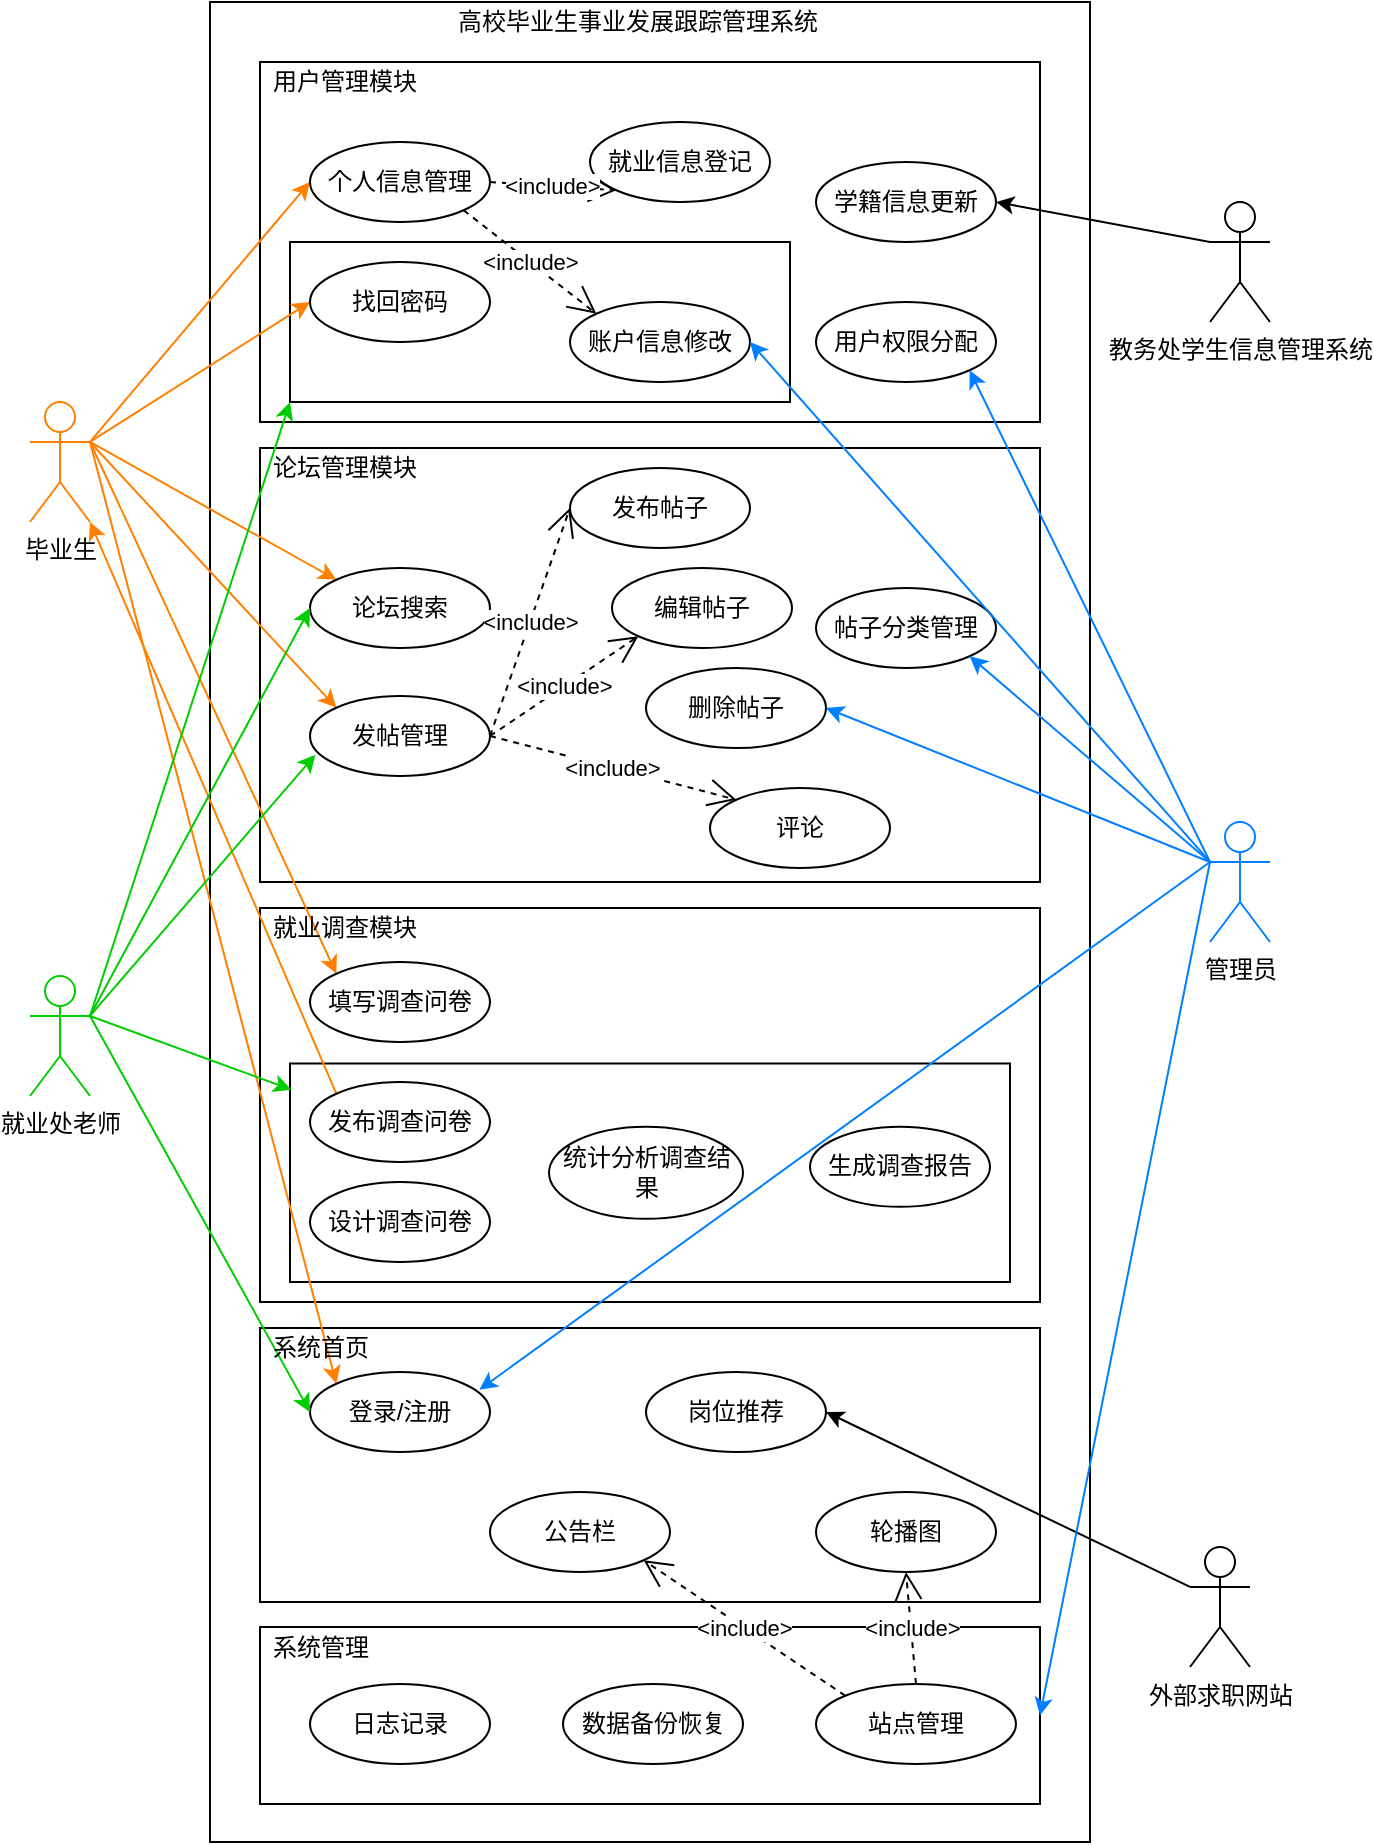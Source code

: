 <mxfile version="21.2.1" type="github">
  <diagram name="第 1 页" id="g3KXtieOOxCh1MCoZwCN">
    <mxGraphModel dx="1034" dy="477" grid="1" gridSize="10" guides="1" tooltips="1" connect="1" arrows="1" fold="1" page="1" pageScale="1" pageWidth="827" pageHeight="1169" math="0" shadow="0">
      <root>
        <mxCell id="0" />
        <mxCell id="1" parent="0" />
        <mxCell id="Fnl4j-Bfntc_kPG88lB9-66" value="" style="rounded=0;whiteSpace=wrap;html=1;" parent="1" vertex="1">
          <mxGeometry x="200" y="50" width="440" height="920" as="geometry" />
        </mxCell>
        <mxCell id="Fnl4j-Bfntc_kPG88lB9-27" value="" style="rounded=0;whiteSpace=wrap;html=1;" parent="1" vertex="1">
          <mxGeometry x="225" y="80" width="390" height="180" as="geometry" />
        </mxCell>
        <mxCell id="Fnl4j-Bfntc_kPG88lB9-40" value="" style="rounded=0;whiteSpace=wrap;html=1;" parent="1" vertex="1">
          <mxGeometry x="240" y="170" width="250" height="80" as="geometry" />
        </mxCell>
        <mxCell id="Fnl4j-Bfntc_kPG88lB9-31" value="" style="rounded=0;whiteSpace=wrap;html=1;" parent="1" vertex="1">
          <mxGeometry x="225" y="503" width="390" height="197" as="geometry" />
        </mxCell>
        <mxCell id="Fnl4j-Bfntc_kPG88lB9-37" value="" style="rounded=0;whiteSpace=wrap;html=1;" parent="1" vertex="1">
          <mxGeometry x="240" y="580.75" width="360" height="109.25" as="geometry" />
        </mxCell>
        <mxCell id="Fnl4j-Bfntc_kPG88lB9-35" value="" style="rounded=0;whiteSpace=wrap;html=1;" parent="1" vertex="1">
          <mxGeometry x="225" y="862.5" width="390" height="88.5" as="geometry" />
        </mxCell>
        <mxCell id="Fnl4j-Bfntc_kPG88lB9-33" value="" style="rounded=0;whiteSpace=wrap;html=1;" parent="1" vertex="1">
          <mxGeometry x="225" y="713" width="390" height="137" as="geometry" />
        </mxCell>
        <mxCell id="Fnl4j-Bfntc_kPG88lB9-29" value="" style="rounded=0;whiteSpace=wrap;html=1;" parent="1" vertex="1">
          <mxGeometry x="225" y="273" width="390" height="217" as="geometry" />
        </mxCell>
        <mxCell id="Fnl4j-Bfntc_kPG88lB9-45" style="rounded=0;orthogonalLoop=1;jettySize=auto;html=1;entryX=0;entryY=0.5;entryDx=0;entryDy=0;exitX=1;exitY=0.333;exitDx=0;exitDy=0;exitPerimeter=0;strokeColor=#FF8000;" parent="1" source="UTOsZwBSe-IImrIxmHyV-1" target="UTOsZwBSe-IImrIxmHyV-7" edge="1">
          <mxGeometry relative="1" as="geometry">
            <mxPoint x="190" y="240" as="sourcePoint" />
          </mxGeometry>
        </mxCell>
        <mxCell id="Fnl4j-Bfntc_kPG88lB9-46" style="rounded=0;orthogonalLoop=1;jettySize=auto;html=1;exitX=1;exitY=0.333;exitDx=0;exitDy=0;exitPerimeter=0;entryX=0;entryY=0;entryDx=0;entryDy=0;strokeColor=#FF8000;" parent="1" source="UTOsZwBSe-IImrIxmHyV-1" target="Fnl4j-Bfntc_kPG88lB9-9" edge="1">
          <mxGeometry relative="1" as="geometry" />
        </mxCell>
        <mxCell id="Fnl4j-Bfntc_kPG88lB9-47" style="rounded=0;orthogonalLoop=1;jettySize=auto;html=1;exitX=1;exitY=0.333;exitDx=0;exitDy=0;exitPerimeter=0;entryX=0;entryY=0;entryDx=0;entryDy=0;strokeColor=#FF8000;" parent="1" source="UTOsZwBSe-IImrIxmHyV-1" target="Fnl4j-Bfntc_kPG88lB9-8" edge="1">
          <mxGeometry relative="1" as="geometry" />
        </mxCell>
        <mxCell id="Fnl4j-Bfntc_kPG88lB9-48" style="rounded=0;orthogonalLoop=1;jettySize=auto;html=1;exitX=1;exitY=0.333;exitDx=0;exitDy=0;exitPerimeter=0;entryX=0;entryY=0;entryDx=0;entryDy=0;strokeColor=#FF8000;" parent="1" source="UTOsZwBSe-IImrIxmHyV-1" target="UTOsZwBSe-IImrIxmHyV-17" edge="1">
          <mxGeometry relative="1" as="geometry" />
        </mxCell>
        <mxCell id="Fnl4j-Bfntc_kPG88lB9-49" style="rounded=0;orthogonalLoop=1;jettySize=auto;html=1;exitX=1;exitY=0.333;exitDx=0;exitDy=0;exitPerimeter=0;entryX=0;entryY=0;entryDx=0;entryDy=0;strokeColor=#FF8000;" parent="1" source="UTOsZwBSe-IImrIxmHyV-1" target="Fnl4j-Bfntc_kPG88lB9-14" edge="1">
          <mxGeometry relative="1" as="geometry">
            <mxPoint x="120" y="420" as="targetPoint" />
          </mxGeometry>
        </mxCell>
        <mxCell id="Fnl4j-Bfntc_kPG88lB9-51" style="rounded=0;orthogonalLoop=1;jettySize=auto;html=1;exitX=1;exitY=0.333;exitDx=0;exitDy=0;exitPerimeter=0;entryX=0;entryY=0.5;entryDx=0;entryDy=0;strokeColor=#FF8000;" parent="1" source="UTOsZwBSe-IImrIxmHyV-1" target="UTOsZwBSe-IImrIxmHyV-6" edge="1">
          <mxGeometry relative="1" as="geometry" />
        </mxCell>
        <mxCell id="UTOsZwBSe-IImrIxmHyV-1" value="毕业生" style="shape=umlActor;verticalLabelPosition=bottom;verticalAlign=top;html=1;strokeColor=#FF8000;" parent="1" vertex="1">
          <mxGeometry x="110" y="250" width="30" height="60" as="geometry" />
        </mxCell>
        <mxCell id="UTOsZwBSe-IImrIxmHyV-6" value="个人信息管理" style="ellipse;whiteSpace=wrap;html=1;" parent="1" vertex="1">
          <mxGeometry x="250" y="120" width="90" height="40" as="geometry" />
        </mxCell>
        <mxCell id="UTOsZwBSe-IImrIxmHyV-7" value="找回密码" style="ellipse;whiteSpace=wrap;html=1;" parent="1" vertex="1">
          <mxGeometry x="250" y="180" width="90" height="40" as="geometry" />
        </mxCell>
        <mxCell id="UTOsZwBSe-IImrIxmHyV-8" value="用户权限分配" style="ellipse;whiteSpace=wrap;html=1;" parent="1" vertex="1">
          <mxGeometry x="503" y="200" width="90" height="40" as="geometry" />
        </mxCell>
        <mxCell id="UTOsZwBSe-IImrIxmHyV-9" value="帖子分类管理" style="ellipse;whiteSpace=wrap;html=1;" parent="1" vertex="1">
          <mxGeometry x="503" y="343" width="90" height="40" as="geometry" />
        </mxCell>
        <mxCell id="UTOsZwBSe-IImrIxmHyV-10" value="发布帖子" style="ellipse;whiteSpace=wrap;html=1;" parent="1" vertex="1">
          <mxGeometry x="380" y="283" width="90" height="40" as="geometry" />
        </mxCell>
        <mxCell id="UTOsZwBSe-IImrIxmHyV-11" value="编辑帖子" style="ellipse;whiteSpace=wrap;html=1;" parent="1" vertex="1">
          <mxGeometry x="401" y="333" width="90" height="40" as="geometry" />
        </mxCell>
        <mxCell id="UTOsZwBSe-IImrIxmHyV-12" value="删除帖子" style="ellipse;whiteSpace=wrap;html=1;" parent="1" vertex="1">
          <mxGeometry x="418" y="383" width="90" height="40" as="geometry" />
        </mxCell>
        <mxCell id="UTOsZwBSe-IImrIxmHyV-13" value="评论" style="ellipse;whiteSpace=wrap;html=1;" parent="1" vertex="1">
          <mxGeometry x="450" y="443" width="90" height="40" as="geometry" />
        </mxCell>
        <mxCell id="UTOsZwBSe-IImrIxmHyV-15" value="设计调查问卷" style="ellipse;whiteSpace=wrap;html=1;" parent="1" vertex="1">
          <mxGeometry x="250" y="640" width="90" height="40" as="geometry" />
        </mxCell>
        <mxCell id="Fnl4j-Bfntc_kPG88lB9-50" style="rounded=0;orthogonalLoop=1;jettySize=auto;html=1;exitX=0;exitY=0;exitDx=0;exitDy=0;entryX=1;entryY=1;entryDx=0;entryDy=0;entryPerimeter=0;strokeColor=#FF8000;" parent="1" source="UTOsZwBSe-IImrIxmHyV-16" target="UTOsZwBSe-IImrIxmHyV-1" edge="1">
          <mxGeometry relative="1" as="geometry" />
        </mxCell>
        <mxCell id="UTOsZwBSe-IImrIxmHyV-16" value="发布调查问卷" style="ellipse;whiteSpace=wrap;html=1;" parent="1" vertex="1">
          <mxGeometry x="250" y="590" width="90" height="40" as="geometry" />
        </mxCell>
        <mxCell id="UTOsZwBSe-IImrIxmHyV-17" value="填写调查问卷" style="ellipse;whiteSpace=wrap;html=1;" parent="1" vertex="1">
          <mxGeometry x="250" y="530" width="90" height="40" as="geometry" />
        </mxCell>
        <mxCell id="UTOsZwBSe-IImrIxmHyV-18" value="统计分析调查结果" style="ellipse;whiteSpace=wrap;html=1;" parent="1" vertex="1">
          <mxGeometry x="369.5" y="612.38" width="97" height="46" as="geometry" />
        </mxCell>
        <mxCell id="UTOsZwBSe-IImrIxmHyV-19" value="生成调查报告" style="ellipse;whiteSpace=wrap;html=1;" parent="1" vertex="1">
          <mxGeometry x="500" y="612.38" width="90" height="40" as="geometry" />
        </mxCell>
        <mxCell id="UTOsZwBSe-IImrIxmHyV-20" value="站点管理" style="ellipse;whiteSpace=wrap;html=1;" parent="1" vertex="1">
          <mxGeometry x="503" y="891" width="100" height="40" as="geometry" />
        </mxCell>
        <mxCell id="UTOsZwBSe-IImrIxmHyV-21" value="数据备份恢复" style="ellipse;whiteSpace=wrap;html=1;" parent="1" vertex="1">
          <mxGeometry x="376.5" y="891" width="90" height="40" as="geometry" />
        </mxCell>
        <mxCell id="UTOsZwBSe-IImrIxmHyV-22" value="日志记录" style="ellipse;whiteSpace=wrap;html=1;" parent="1" vertex="1">
          <mxGeometry x="250" y="891" width="90" height="40" as="geometry" />
        </mxCell>
        <mxCell id="Fnl4j-Bfntc_kPG88lB9-57" style="rounded=0;orthogonalLoop=1;jettySize=auto;html=1;exitX=0;exitY=0.333;exitDx=0;exitDy=0;exitPerimeter=0;entryX=1;entryY=0.5;entryDx=0;entryDy=0;" parent="1" source="UTOsZwBSe-IImrIxmHyV-23" target="Fnl4j-Bfntc_kPG88lB9-1" edge="1">
          <mxGeometry relative="1" as="geometry" />
        </mxCell>
        <mxCell id="UTOsZwBSe-IImrIxmHyV-23" value="教务处学生信息管理系统" style="shape=umlActor;verticalLabelPosition=bottom;verticalAlign=top;html=1;" parent="1" vertex="1">
          <mxGeometry x="700" y="150" width="30" height="60" as="geometry" />
        </mxCell>
        <mxCell id="UTOsZwBSe-IImrIxmHyV-24" value="岗位推荐" style="ellipse;whiteSpace=wrap;html=1;" parent="1" vertex="1">
          <mxGeometry x="418" y="735" width="90" height="40" as="geometry" />
        </mxCell>
        <mxCell id="UTOsZwBSe-IImrIxmHyV-25" value="公告栏" style="ellipse;whiteSpace=wrap;html=1;" parent="1" vertex="1">
          <mxGeometry x="340" y="795" width="90" height="40" as="geometry" />
        </mxCell>
        <mxCell id="UTOsZwBSe-IImrIxmHyV-26" value="轮播图" style="ellipse;whiteSpace=wrap;html=1;" parent="1" vertex="1">
          <mxGeometry x="503" y="795" width="90" height="40" as="geometry" />
        </mxCell>
        <mxCell id="Fnl4j-Bfntc_kPG88lB9-1" value="&lt;p data-pm-slice=&quot;1 1 [&amp;quot;tiptapChildEditor&amp;quot;,{&amp;quot;id&amp;quot;:&amp;quot;e817d616-326c-4b41-b6dc-7bb358bc09d3&amp;quot;,&amp;quot;shapeId&amp;quot;:&amp;quot;XshJCinQH6B&amp;quot;,&amp;quot;textId&amp;quot;:&amp;quot;TKFUad1yQei&amp;quot;}]&quot;&gt;学籍信息更新&lt;/p&gt;" style="ellipse;whiteSpace=wrap;html=1;" parent="1" vertex="1">
          <mxGeometry x="503" y="130" width="90" height="40" as="geometry" />
        </mxCell>
        <mxCell id="Fnl4j-Bfntc_kPG88lB9-3" value="就业信息登记" style="ellipse;whiteSpace=wrap;html=1;" parent="1" vertex="1">
          <mxGeometry x="390" y="110" width="90" height="40" as="geometry" />
        </mxCell>
        <mxCell id="Fnl4j-Bfntc_kPG88lB9-4" value="&lt;p data-pm-slice=&quot;1 1 [&amp;quot;tiptapChildEditor&amp;quot;,{&amp;quot;id&amp;quot;:&amp;quot;5b331459-5b1a-4e84-ab46-a7ef1c0be3f7&amp;quot;,&amp;quot;shapeId&amp;quot;:&amp;quot;zZ1ZgChu6we&amp;quot;,&amp;quot;textId&amp;quot;:&amp;quot;TKFUad1yQei&amp;quot;}]&quot;&gt;账户信息修改&lt;/p&gt;" style="ellipse;whiteSpace=wrap;html=1;" parent="1" vertex="1">
          <mxGeometry x="380" y="200" width="90" height="40" as="geometry" />
        </mxCell>
        <mxCell id="Fnl4j-Bfntc_kPG88lB9-8" value="发帖管理" style="ellipse;whiteSpace=wrap;html=1;" parent="1" vertex="1">
          <mxGeometry x="250" y="397" width="90" height="40" as="geometry" />
        </mxCell>
        <mxCell id="Fnl4j-Bfntc_kPG88lB9-9" value="论坛搜索" style="ellipse;whiteSpace=wrap;html=1;" parent="1" vertex="1">
          <mxGeometry x="250" y="333" width="90" height="40" as="geometry" />
        </mxCell>
        <mxCell id="Fnl4j-Bfntc_kPG88lB9-10" value="&amp;lt;include&amp;gt;" style="endArrow=open;endSize=12;dashed=1;html=1;rounded=0;exitX=1;exitY=0.5;exitDx=0;exitDy=0;entryX=0;entryY=0.5;entryDx=0;entryDy=0;" parent="1" source="Fnl4j-Bfntc_kPG88lB9-8" target="UTOsZwBSe-IImrIxmHyV-10" edge="1">
          <mxGeometry width="160" relative="1" as="geometry">
            <mxPoint x="335" y="453" as="sourcePoint" />
            <mxPoint x="388" y="519" as="targetPoint" />
            <mxPoint as="offset" />
          </mxGeometry>
        </mxCell>
        <mxCell id="Fnl4j-Bfntc_kPG88lB9-11" value="&amp;lt;include&amp;gt;" style="endArrow=open;endSize=12;dashed=1;html=1;rounded=0;exitX=1;exitY=0.5;exitDx=0;exitDy=0;entryX=0;entryY=1;entryDx=0;entryDy=0;" parent="1" source="Fnl4j-Bfntc_kPG88lB9-8" target="UTOsZwBSe-IImrIxmHyV-11" edge="1">
          <mxGeometry width="160" relative="1" as="geometry">
            <mxPoint x="360" y="173" as="sourcePoint" />
            <mxPoint x="413" y="239" as="targetPoint" />
            <mxPoint as="offset" />
          </mxGeometry>
        </mxCell>
        <mxCell id="Fnl4j-Bfntc_kPG88lB9-13" value="&amp;lt;include&amp;gt;" style="endArrow=open;endSize=12;dashed=1;html=1;rounded=0;exitX=1;exitY=0.5;exitDx=0;exitDy=0;entryX=0;entryY=0;entryDx=0;entryDy=0;" parent="1" source="Fnl4j-Bfntc_kPG88lB9-8" target="UTOsZwBSe-IImrIxmHyV-13" edge="1">
          <mxGeometry width="160" relative="1" as="geometry">
            <mxPoint x="380" y="193" as="sourcePoint" />
            <mxPoint x="433" y="259" as="targetPoint" />
            <mxPoint as="offset" />
          </mxGeometry>
        </mxCell>
        <mxCell id="Fnl4j-Bfntc_kPG88lB9-14" value="登录/注册" style="ellipse;whiteSpace=wrap;html=1;" parent="1" vertex="1">
          <mxGeometry x="250" y="735" width="90" height="40" as="geometry" />
        </mxCell>
        <mxCell id="Fnl4j-Bfntc_kPG88lB9-52" style="rounded=0;orthogonalLoop=1;jettySize=auto;html=1;exitX=1;exitY=0.333;exitDx=0;exitDy=0;exitPerimeter=0;entryX=0;entryY=1;entryDx=0;entryDy=0;strokeColor=#00CC00;" parent="1" source="Fnl4j-Bfntc_kPG88lB9-17" target="Fnl4j-Bfntc_kPG88lB9-40" edge="1">
          <mxGeometry relative="1" as="geometry" />
        </mxCell>
        <mxCell id="Fnl4j-Bfntc_kPG88lB9-53" style="rounded=0;orthogonalLoop=1;jettySize=auto;html=1;exitX=1;exitY=0.333;exitDx=0;exitDy=0;exitPerimeter=0;entryX=0;entryY=0.5;entryDx=0;entryDy=0;strokeColor=#00CC00;" parent="1" source="Fnl4j-Bfntc_kPG88lB9-17" target="Fnl4j-Bfntc_kPG88lB9-9" edge="1">
          <mxGeometry relative="1" as="geometry" />
        </mxCell>
        <mxCell id="Fnl4j-Bfntc_kPG88lB9-54" style="rounded=0;orthogonalLoop=1;jettySize=auto;html=1;exitX=1;exitY=0.333;exitDx=0;exitDy=0;exitPerimeter=0;entryX=0.03;entryY=0.733;entryDx=0;entryDy=0;entryPerimeter=0;strokeColor=#00CC00;" parent="1" source="Fnl4j-Bfntc_kPG88lB9-17" target="Fnl4j-Bfntc_kPG88lB9-8" edge="1">
          <mxGeometry relative="1" as="geometry" />
        </mxCell>
        <mxCell id="Fnl4j-Bfntc_kPG88lB9-55" style="rounded=0;orthogonalLoop=1;jettySize=auto;html=1;exitX=1;exitY=0.333;exitDx=0;exitDy=0;exitPerimeter=0;entryX=0.002;entryY=0.12;entryDx=0;entryDy=0;entryPerimeter=0;strokeColor=#00CC00;" parent="1" source="Fnl4j-Bfntc_kPG88lB9-17" target="Fnl4j-Bfntc_kPG88lB9-37" edge="1">
          <mxGeometry relative="1" as="geometry" />
        </mxCell>
        <mxCell id="Fnl4j-Bfntc_kPG88lB9-56" style="rounded=0;orthogonalLoop=1;jettySize=auto;html=1;exitX=1;exitY=0.333;exitDx=0;exitDy=0;exitPerimeter=0;entryX=0;entryY=0.5;entryDx=0;entryDy=0;strokeColor=#00CC00;" parent="1" source="Fnl4j-Bfntc_kPG88lB9-17" target="Fnl4j-Bfntc_kPG88lB9-14" edge="1">
          <mxGeometry relative="1" as="geometry" />
        </mxCell>
        <mxCell id="Fnl4j-Bfntc_kPG88lB9-17" value="就业处老师" style="shape=umlActor;verticalLabelPosition=bottom;verticalAlign=top;html=1;strokeColor=#00CC00;" parent="1" vertex="1">
          <mxGeometry x="110" y="537" width="30" height="60" as="geometry" />
        </mxCell>
        <mxCell id="Fnl4j-Bfntc_kPG88lB9-59" style="rounded=0;orthogonalLoop=1;jettySize=auto;html=1;exitX=0;exitY=0.333;exitDx=0;exitDy=0;exitPerimeter=0;entryX=1;entryY=0.5;entryDx=0;entryDy=0;" parent="1" source="Fnl4j-Bfntc_kPG88lB9-18" target="UTOsZwBSe-IImrIxmHyV-24" edge="1">
          <mxGeometry relative="1" as="geometry" />
        </mxCell>
        <mxCell id="Fnl4j-Bfntc_kPG88lB9-18" value="外部求职网站" style="shape=umlActor;verticalLabelPosition=bottom;verticalAlign=top;html=1;" parent="1" vertex="1">
          <mxGeometry x="690" y="822.5" width="30" height="60" as="geometry" />
        </mxCell>
        <mxCell id="Fnl4j-Bfntc_kPG88lB9-60" style="rounded=0;orthogonalLoop=1;jettySize=auto;html=1;exitX=0;exitY=0.333;exitDx=0;exitDy=0;exitPerimeter=0;entryX=1;entryY=1;entryDx=0;entryDy=0;strokeColor=#007FFF;" parent="1" source="Fnl4j-Bfntc_kPG88lB9-20" target="UTOsZwBSe-IImrIxmHyV-8" edge="1">
          <mxGeometry relative="1" as="geometry" />
        </mxCell>
        <mxCell id="Fnl4j-Bfntc_kPG88lB9-61" style="rounded=0;orthogonalLoop=1;jettySize=auto;html=1;exitX=0;exitY=0.333;exitDx=0;exitDy=0;exitPerimeter=0;entryX=1;entryY=0.5;entryDx=0;entryDy=0;strokeColor=#007FFF;" parent="1" source="Fnl4j-Bfntc_kPG88lB9-20" target="Fnl4j-Bfntc_kPG88lB9-4" edge="1">
          <mxGeometry relative="1" as="geometry" />
        </mxCell>
        <mxCell id="Fnl4j-Bfntc_kPG88lB9-62" style="rounded=0;orthogonalLoop=1;jettySize=auto;html=1;exitX=0;exitY=0.333;exitDx=0;exitDy=0;exitPerimeter=0;entryX=1;entryY=1;entryDx=0;entryDy=0;strokeColor=#007FFF;" parent="1" source="Fnl4j-Bfntc_kPG88lB9-20" target="UTOsZwBSe-IImrIxmHyV-9" edge="1">
          <mxGeometry relative="1" as="geometry" />
        </mxCell>
        <mxCell id="Fnl4j-Bfntc_kPG88lB9-63" style="rounded=0;orthogonalLoop=1;jettySize=auto;html=1;exitX=0;exitY=0.333;exitDx=0;exitDy=0;exitPerimeter=0;entryX=1;entryY=0.5;entryDx=0;entryDy=0;strokeColor=#007FFF;" parent="1" source="Fnl4j-Bfntc_kPG88lB9-20" target="UTOsZwBSe-IImrIxmHyV-12" edge="1">
          <mxGeometry relative="1" as="geometry" />
        </mxCell>
        <mxCell id="Fnl4j-Bfntc_kPG88lB9-64" style="rounded=0;orthogonalLoop=1;jettySize=auto;html=1;exitX=0;exitY=0.333;exitDx=0;exitDy=0;exitPerimeter=0;entryX=0.941;entryY=0.222;entryDx=0;entryDy=0;strokeColor=#007FFF;entryPerimeter=0;" parent="1" source="Fnl4j-Bfntc_kPG88lB9-20" target="Fnl4j-Bfntc_kPG88lB9-14" edge="1">
          <mxGeometry relative="1" as="geometry" />
        </mxCell>
        <mxCell id="Fnl4j-Bfntc_kPG88lB9-65" style="rounded=0;orthogonalLoop=1;jettySize=auto;html=1;exitX=0;exitY=0.333;exitDx=0;exitDy=0;exitPerimeter=0;entryX=1;entryY=0.5;entryDx=0;entryDy=0;strokeColor=#007FFF;" parent="1" source="Fnl4j-Bfntc_kPG88lB9-20" target="Fnl4j-Bfntc_kPG88lB9-35" edge="1">
          <mxGeometry relative="1" as="geometry" />
        </mxCell>
        <mxCell id="Fnl4j-Bfntc_kPG88lB9-20" value="管理员" style="shape=umlActor;verticalLabelPosition=bottom;verticalAlign=top;html=1;strokeColor=#007FFF;" parent="1" vertex="1">
          <mxGeometry x="700" y="460" width="30" height="60" as="geometry" />
        </mxCell>
        <mxCell id="Fnl4j-Bfntc_kPG88lB9-25" value="高校毕业生事业发展跟踪管理系统" style="text;html=1;strokeColor=none;fillColor=none;align=center;verticalAlign=middle;whiteSpace=wrap;rounded=0;" parent="1" vertex="1">
          <mxGeometry x="319" y="50" width="190" height="20" as="geometry" />
        </mxCell>
        <mxCell id="Fnl4j-Bfntc_kPG88lB9-28" value="用户管理模块" style="text;html=1;strokeColor=none;fillColor=none;align=center;verticalAlign=middle;whiteSpace=wrap;rounded=0;" parent="1" vertex="1">
          <mxGeometry x="225" y="80" width="85" height="20" as="geometry" />
        </mxCell>
        <mxCell id="Fnl4j-Bfntc_kPG88lB9-30" value="论坛管理模块" style="text;html=1;strokeColor=none;fillColor=none;align=center;verticalAlign=middle;whiteSpace=wrap;rounded=0;" parent="1" vertex="1">
          <mxGeometry x="225" y="273" width="85" height="20" as="geometry" />
        </mxCell>
        <mxCell id="Fnl4j-Bfntc_kPG88lB9-32" value="就业调查模块" style="text;html=1;strokeColor=none;fillColor=none;align=center;verticalAlign=middle;whiteSpace=wrap;rounded=0;" parent="1" vertex="1">
          <mxGeometry x="225" y="503" width="85" height="20" as="geometry" />
        </mxCell>
        <mxCell id="Fnl4j-Bfntc_kPG88lB9-34" value="系统首页" style="text;html=1;strokeColor=none;fillColor=none;align=center;verticalAlign=middle;whiteSpace=wrap;rounded=0;" parent="1" vertex="1">
          <mxGeometry x="213" y="713" width="85" height="20" as="geometry" />
        </mxCell>
        <mxCell id="Fnl4j-Bfntc_kPG88lB9-36" value="系统管理" style="text;html=1;strokeColor=none;fillColor=none;align=center;verticalAlign=middle;whiteSpace=wrap;rounded=0;" parent="1" vertex="1">
          <mxGeometry x="213" y="862.5" width="85" height="20" as="geometry" />
        </mxCell>
        <mxCell id="Fnl4j-Bfntc_kPG88lB9-38" value="&amp;lt;include&amp;gt;" style="endArrow=open;endSize=12;dashed=1;html=1;rounded=0;exitX=0.5;exitY=0;exitDx=0;exitDy=0;entryX=0.5;entryY=1;entryDx=0;entryDy=0;" parent="1" source="UTOsZwBSe-IImrIxmHyV-20" target="UTOsZwBSe-IImrIxmHyV-26" edge="1">
          <mxGeometry width="160" relative="1" as="geometry">
            <mxPoint x="580" y="882.5" as="sourcePoint" />
            <mxPoint x="620" y="768.5" as="targetPoint" />
            <mxPoint as="offset" />
          </mxGeometry>
        </mxCell>
        <mxCell id="Fnl4j-Bfntc_kPG88lB9-39" value="&amp;lt;include&amp;gt;" style="endArrow=open;endSize=12;dashed=1;html=1;rounded=0;exitX=0;exitY=0;exitDx=0;exitDy=0;entryX=1;entryY=1;entryDx=0;entryDy=0;" parent="1" source="UTOsZwBSe-IImrIxmHyV-20" target="UTOsZwBSe-IImrIxmHyV-25" edge="1">
          <mxGeometry width="160" relative="1" as="geometry">
            <mxPoint x="563" y="901" as="sourcePoint" />
            <mxPoint x="558" y="845" as="targetPoint" />
            <mxPoint as="offset" />
          </mxGeometry>
        </mxCell>
        <mxCell id="Fnl4j-Bfntc_kPG88lB9-43" value="&amp;lt;include&amp;gt;" style="endArrow=open;endSize=12;dashed=1;html=1;rounded=0;exitX=1;exitY=0.5;exitDx=0;exitDy=0;entryX=0;entryY=1;entryDx=0;entryDy=0;" parent="1" source="UTOsZwBSe-IImrIxmHyV-6" target="Fnl4j-Bfntc_kPG88lB9-3" edge="1">
          <mxGeometry width="160" relative="1" as="geometry">
            <mxPoint x="350" y="427" as="sourcePoint" />
            <mxPoint x="390" y="313" as="targetPoint" />
            <mxPoint as="offset" />
          </mxGeometry>
        </mxCell>
        <mxCell id="Fnl4j-Bfntc_kPG88lB9-44" value="&amp;lt;include&amp;gt;" style="endArrow=open;endSize=12;dashed=1;html=1;rounded=0;exitX=1;exitY=1;exitDx=0;exitDy=0;entryX=0;entryY=0;entryDx=0;entryDy=0;" parent="1" source="UTOsZwBSe-IImrIxmHyV-6" target="Fnl4j-Bfntc_kPG88lB9-4" edge="1">
          <mxGeometry width="160" relative="1" as="geometry">
            <mxPoint x="350" y="150" as="sourcePoint" />
            <mxPoint x="403" y="164" as="targetPoint" />
            <mxPoint as="offset" />
          </mxGeometry>
        </mxCell>
      </root>
    </mxGraphModel>
  </diagram>
</mxfile>
